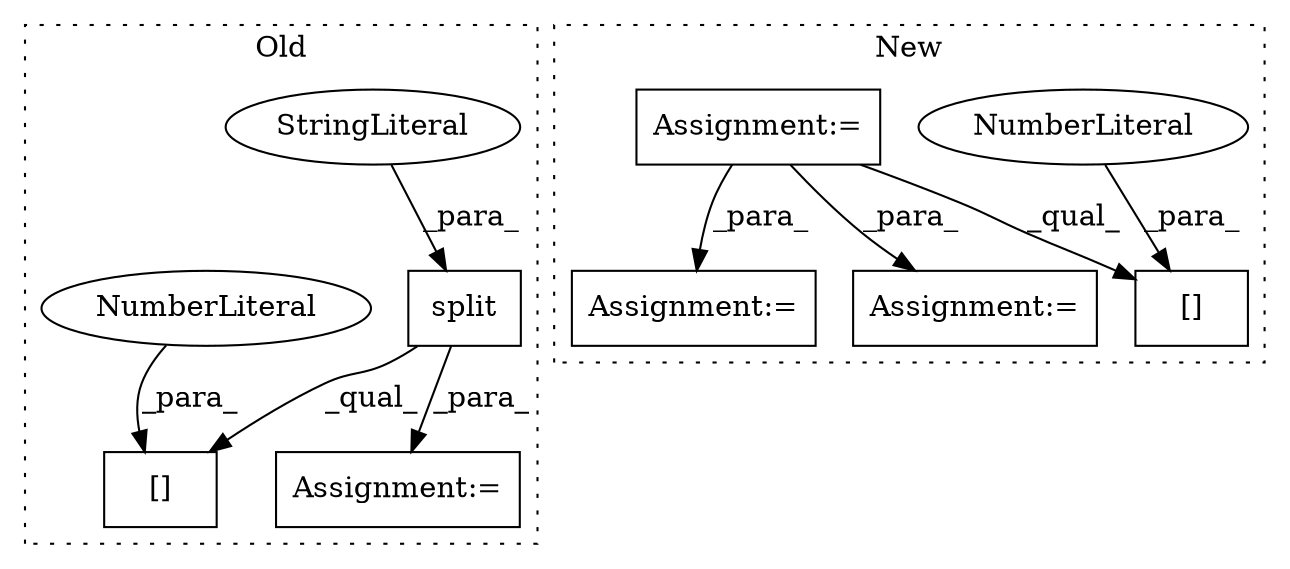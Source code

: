 digraph G {
subgraph cluster0 {
1 [label="split" a="32" s="988,997" l="6,1" shape="box"];
3 [label="StringLiteral" a="45" s="994" l="3" shape="ellipse"];
4 [label="[]" a="2" s="973,1000" l="26,1" shape="box"];
7 [label="NumberLiteral" a="34" s="999" l="1" shape="ellipse"];
9 [label="Assignment:=" a="7" s="968" l="1" shape="box"];
label = "Old";
style="dotted";
}
subgraph cluster1 {
2 [label="[]" a="2" s="1309,1315" l="5,1" shape="box"];
5 [label="NumberLiteral" a="34" s="1314" l="1" shape="ellipse"];
6 [label="Assignment:=" a="7" s="1052" l="1" shape="box"];
8 [label="Assignment:=" a="7" s="1279" l="1" shape="box"];
10 [label="Assignment:=" a="7" s="1337" l="1" shape="box"];
label = "New";
style="dotted";
}
1 -> 9 [label="_para_"];
1 -> 4 [label="_qual_"];
3 -> 1 [label="_para_"];
5 -> 2 [label="_para_"];
6 -> 10 [label="_para_"];
6 -> 2 [label="_qual_"];
6 -> 8 [label="_para_"];
7 -> 4 [label="_para_"];
}